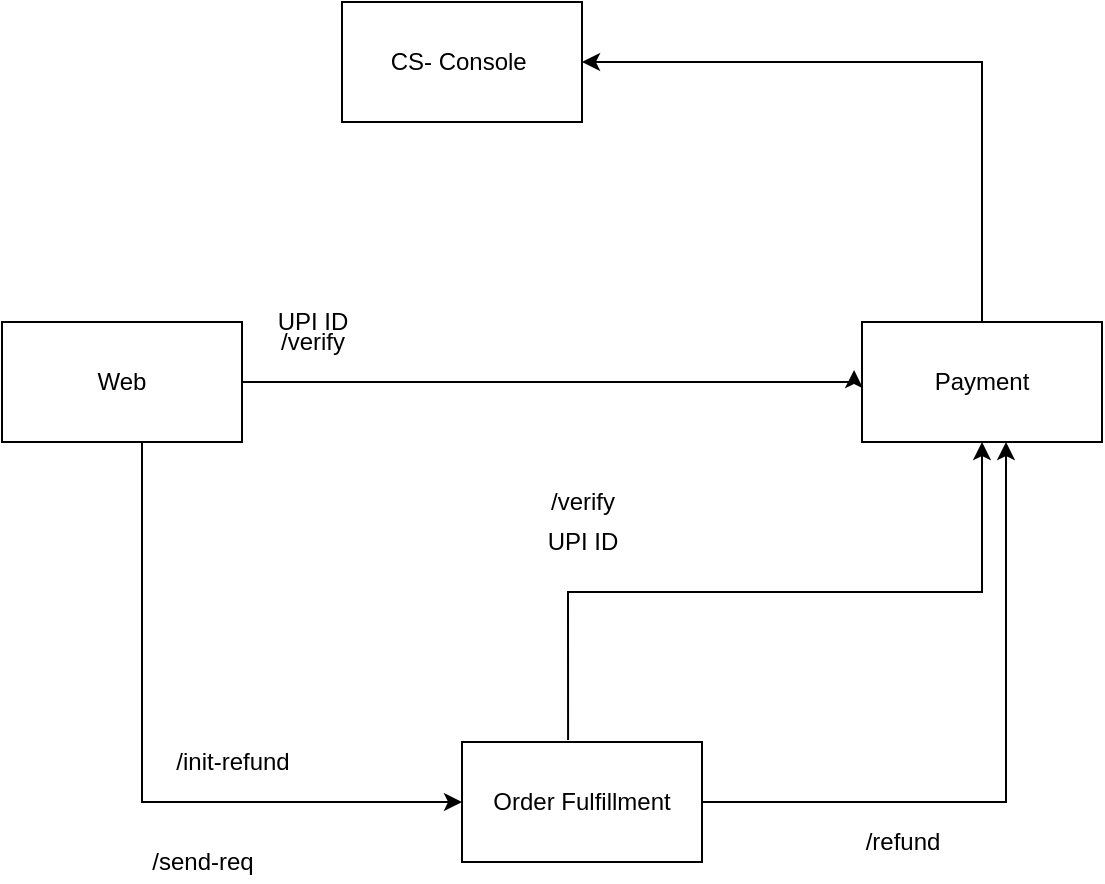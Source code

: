 <mxfile version="15.8.6" type="github">
  <diagram id="AMusE_op_CNyA5Yxm-oZ" name="Page-1">
    <mxGraphModel dx="946" dy="556" grid="1" gridSize="10" guides="1" tooltips="1" connect="1" arrows="1" fold="1" page="1" pageScale="1" pageWidth="827" pageHeight="1169" math="0" shadow="0">
      <root>
        <mxCell id="0" />
        <mxCell id="1" parent="0" />
        <mxCell id="jPBOaB5e4tLaXS1b08eG-3" value="" style="edgeStyle=orthogonalEdgeStyle;rounded=0;orthogonalLoop=1;jettySize=auto;html=1;exitX=0.442;exitY=-0.017;exitDx=0;exitDy=0;exitPerimeter=0;" edge="1" parent="1" source="jPBOaB5e4tLaXS1b08eG-4" target="jPBOaB5e4tLaXS1b08eG-2">
          <mxGeometry relative="1" as="geometry" />
        </mxCell>
        <mxCell id="jPBOaB5e4tLaXS1b08eG-5" value="" style="edgeStyle=orthogonalEdgeStyle;rounded=0;orthogonalLoop=1;jettySize=auto;html=1;" edge="1" parent="1" source="jPBOaB5e4tLaXS1b08eG-1" target="jPBOaB5e4tLaXS1b08eG-4">
          <mxGeometry relative="1" as="geometry">
            <Array as="points">
              <mxPoint x="270" y="420" />
            </Array>
          </mxGeometry>
        </mxCell>
        <mxCell id="jPBOaB5e4tLaXS1b08eG-16" style="edgeStyle=orthogonalEdgeStyle;rounded=0;orthogonalLoop=1;jettySize=auto;html=1;entryX=-0.033;entryY=0.4;entryDx=0;entryDy=0;exitX=1;exitY=0.5;exitDx=0;exitDy=0;entryPerimeter=0;" edge="1" parent="1" source="jPBOaB5e4tLaXS1b08eG-1" target="jPBOaB5e4tLaXS1b08eG-2">
          <mxGeometry relative="1" as="geometry">
            <Array as="points">
              <mxPoint x="626" y="210" />
            </Array>
          </mxGeometry>
        </mxCell>
        <mxCell id="jPBOaB5e4tLaXS1b08eG-1" value="Web" style="rounded=0;whiteSpace=wrap;html=1;" vertex="1" parent="1">
          <mxGeometry x="200" y="180" width="120" height="60" as="geometry" />
        </mxCell>
        <mxCell id="jPBOaB5e4tLaXS1b08eG-13" value="" style="edgeStyle=orthogonalEdgeStyle;rounded=0;orthogonalLoop=1;jettySize=auto;html=1;" edge="1" parent="1" source="jPBOaB5e4tLaXS1b08eG-2" target="jPBOaB5e4tLaXS1b08eG-12">
          <mxGeometry relative="1" as="geometry">
            <Array as="points">
              <mxPoint x="690" y="50" />
            </Array>
          </mxGeometry>
        </mxCell>
        <mxCell id="jPBOaB5e4tLaXS1b08eG-2" value="Payment" style="rounded=0;whiteSpace=wrap;html=1;" vertex="1" parent="1">
          <mxGeometry x="630" y="180" width="120" height="60" as="geometry" />
        </mxCell>
        <mxCell id="jPBOaB5e4tLaXS1b08eG-6" style="edgeStyle=orthogonalEdgeStyle;rounded=0;orthogonalLoop=1;jettySize=auto;html=1;entryX=0.6;entryY=1;entryDx=0;entryDy=0;entryPerimeter=0;" edge="1" parent="1" source="jPBOaB5e4tLaXS1b08eG-4" target="jPBOaB5e4tLaXS1b08eG-2">
          <mxGeometry relative="1" as="geometry" />
        </mxCell>
        <mxCell id="jPBOaB5e4tLaXS1b08eG-4" value="Order Fulfillment" style="rounded=0;whiteSpace=wrap;html=1;" vertex="1" parent="1">
          <mxGeometry x="430" y="390" width="120" height="60" as="geometry" />
        </mxCell>
        <mxCell id="jPBOaB5e4tLaXS1b08eG-7" value="/refund" style="text;html=1;align=center;verticalAlign=middle;resizable=0;points=[];autosize=1;strokeColor=none;fillColor=none;" vertex="1" parent="1">
          <mxGeometry x="625" y="430" width="50" height="20" as="geometry" />
        </mxCell>
        <mxCell id="jPBOaB5e4tLaXS1b08eG-8" value="/init-refund" style="text;html=1;align=center;verticalAlign=middle;resizable=0;points=[];autosize=1;strokeColor=none;fillColor=none;" vertex="1" parent="1">
          <mxGeometry x="280" y="390" width="70" height="20" as="geometry" />
        </mxCell>
        <mxCell id="jPBOaB5e4tLaXS1b08eG-9" value="/verify" style="text;html=1;align=center;verticalAlign=middle;resizable=0;points=[];autosize=1;strokeColor=none;fillColor=none;" vertex="1" parent="1">
          <mxGeometry x="330" y="180" width="50" height="20" as="geometry" />
        </mxCell>
        <mxCell id="jPBOaB5e4tLaXS1b08eG-10" value="/send-req" style="text;html=1;align=center;verticalAlign=middle;resizable=0;points=[];autosize=1;strokeColor=none;fillColor=none;" vertex="1" parent="1">
          <mxGeometry x="265" y="440" width="70" height="20" as="geometry" />
        </mxCell>
        <mxCell id="jPBOaB5e4tLaXS1b08eG-11" value="UPI ID" style="text;html=1;align=center;verticalAlign=middle;resizable=0;points=[];autosize=1;strokeColor=none;fillColor=none;" vertex="1" parent="1">
          <mxGeometry x="330" y="170" width="50" height="20" as="geometry" />
        </mxCell>
        <mxCell id="jPBOaB5e4tLaXS1b08eG-12" value="CS- Console&amp;nbsp;" style="rounded=0;whiteSpace=wrap;html=1;" vertex="1" parent="1">
          <mxGeometry x="370" y="20" width="120" height="60" as="geometry" />
        </mxCell>
        <mxCell id="jPBOaB5e4tLaXS1b08eG-17" value="UPI ID" style="text;html=1;align=center;verticalAlign=middle;resizable=0;points=[];autosize=1;strokeColor=none;fillColor=none;" vertex="1" parent="1">
          <mxGeometry x="465" y="280" width="50" height="20" as="geometry" />
        </mxCell>
        <mxCell id="jPBOaB5e4tLaXS1b08eG-18" value="/verify" style="text;html=1;align=center;verticalAlign=middle;resizable=0;points=[];autosize=1;strokeColor=none;fillColor=none;" vertex="1" parent="1">
          <mxGeometry x="465" y="260" width="50" height="20" as="geometry" />
        </mxCell>
      </root>
    </mxGraphModel>
  </diagram>
</mxfile>
